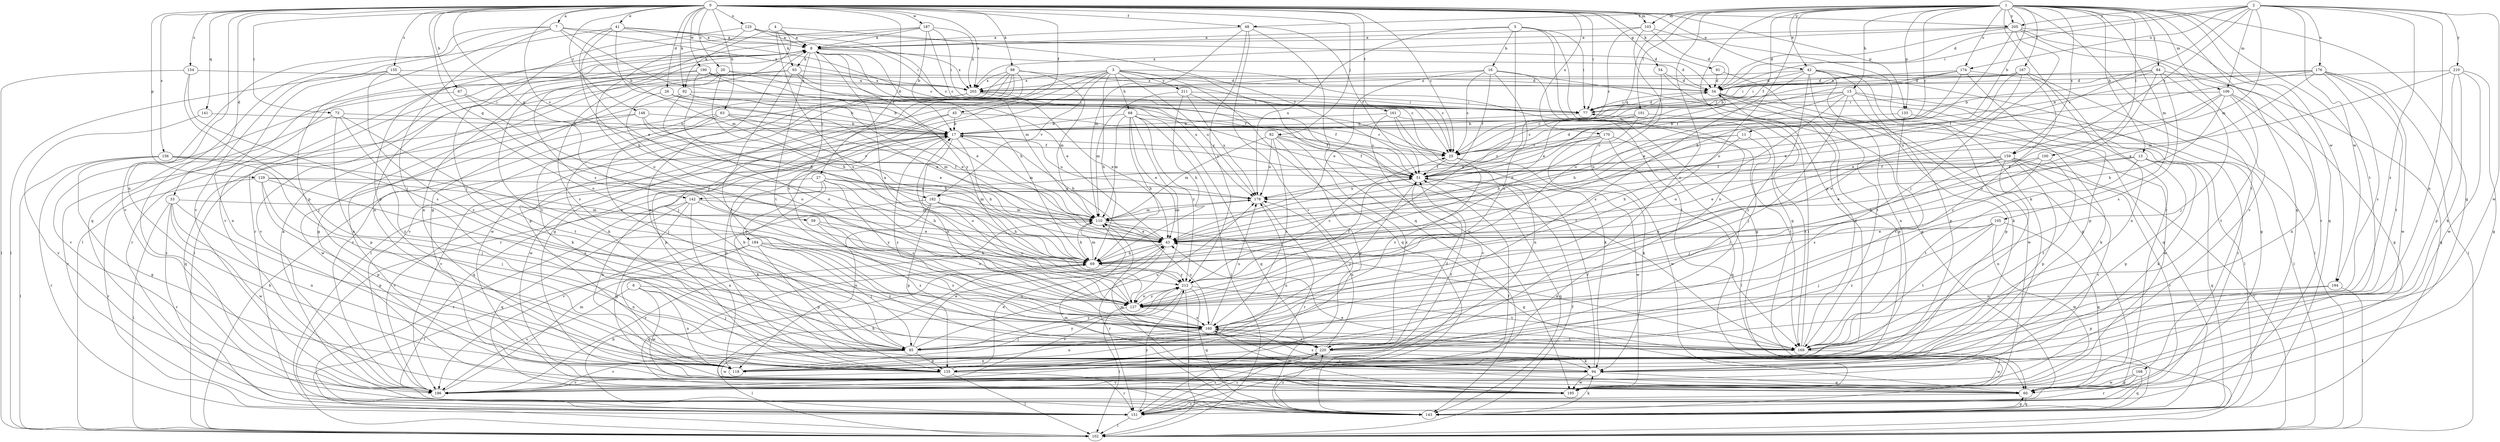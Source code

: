 strict digraph  {
0;
1;
2;
3;
4;
5;
6;
7;
8;
11;
13;
15;
16;
17;
20;
25;
26;
27;
33;
34;
41;
42;
43;
45;
48;
51;
54;
59;
60;
63;
67;
68;
69;
73;
77;
82;
84;
85;
88;
91;
92;
93;
94;
100;
101;
102;
103;
105;
106;
110;
118;
125;
127;
129;
133;
135;
141;
142;
143;
148;
151;
154;
155;
156;
159;
160;
161;
167;
168;
169;
170;
174;
176;
178;
182;
184;
186;
187;
190;
194;
195;
203;
205;
210;
211;
212;
220;
0 -> 7  [label=a];
0 -> 20  [label=c];
0 -> 25  [label=c];
0 -> 26  [label=d];
0 -> 27  [label=d];
0 -> 33  [label=d];
0 -> 41  [label=e];
0 -> 42  [label=e];
0 -> 45  [label=f];
0 -> 48  [label=f];
0 -> 54  [label=g];
0 -> 59  [label=g];
0 -> 63  [label=h];
0 -> 67  [label=h];
0 -> 73  [label=i];
0 -> 77  [label=i];
0 -> 82  [label=j];
0 -> 88  [label=k];
0 -> 91  [label=k];
0 -> 92  [label=k];
0 -> 103  [label=m];
0 -> 118  [label=n];
0 -> 125  [label=o];
0 -> 129  [label=p];
0 -> 133  [label=p];
0 -> 141  [label=q];
0 -> 142  [label=q];
0 -> 148  [label=r];
0 -> 154  [label=s];
0 -> 155  [label=s];
0 -> 156  [label=s];
0 -> 161  [label=t];
0 -> 170  [label=u];
0 -> 182  [label=v];
0 -> 187  [label=w];
0 -> 190  [label=w];
0 -> 203  [label=x];
0 -> 205  [label=y];
1 -> 11  [label=b];
1 -> 13  [label=b];
1 -> 15  [label=b];
1 -> 25  [label=c];
1 -> 42  [label=e];
1 -> 48  [label=f];
1 -> 51  [label=f];
1 -> 60  [label=g];
1 -> 84  [label=j];
1 -> 100  [label=l];
1 -> 101  [label=l];
1 -> 103  [label=m];
1 -> 105  [label=m];
1 -> 106  [label=m];
1 -> 127  [label=o];
1 -> 133  [label=p];
1 -> 135  [label=p];
1 -> 142  [label=q];
1 -> 143  [label=q];
1 -> 151  [label=r];
1 -> 159  [label=s];
1 -> 167  [label=t];
1 -> 168  [label=t];
1 -> 169  [label=t];
1 -> 174  [label=u];
1 -> 194  [label=w];
1 -> 205  [label=y];
1 -> 220  [label=z];
2 -> 34  [label=d];
2 -> 77  [label=i];
2 -> 106  [label=m];
2 -> 110  [label=m];
2 -> 118  [label=n];
2 -> 159  [label=s];
2 -> 174  [label=u];
2 -> 176  [label=u];
2 -> 182  [label=v];
2 -> 194  [label=w];
2 -> 195  [label=w];
2 -> 205  [label=y];
2 -> 210  [label=y];
2 -> 220  [label=z];
3 -> 68  [label=h];
3 -> 69  [label=h];
3 -> 102  [label=l];
3 -> 143  [label=q];
3 -> 151  [label=r];
3 -> 169  [label=t];
3 -> 178  [label=u];
3 -> 182  [label=v];
3 -> 184  [label=v];
3 -> 195  [label=w];
3 -> 203  [label=x];
3 -> 211  [label=y];
4 -> 8  [label=a];
4 -> 51  [label=f];
4 -> 60  [label=g];
4 -> 92  [label=k];
4 -> 93  [label=k];
4 -> 127  [label=o];
5 -> 8  [label=a];
5 -> 16  [label=b];
5 -> 77  [label=i];
5 -> 118  [label=n];
5 -> 143  [label=q];
5 -> 178  [label=u];
5 -> 212  [label=y];
6 -> 85  [label=j];
6 -> 118  [label=n];
6 -> 127  [label=o];
6 -> 186  [label=v];
6 -> 195  [label=w];
7 -> 8  [label=a];
7 -> 17  [label=b];
7 -> 51  [label=f];
7 -> 85  [label=j];
7 -> 135  [label=p];
7 -> 143  [label=q];
7 -> 186  [label=v];
7 -> 203  [label=x];
8 -> 34  [label=d];
8 -> 69  [label=h];
8 -> 93  [label=k];
8 -> 102  [label=l];
8 -> 110  [label=m];
8 -> 118  [label=n];
8 -> 151  [label=r];
8 -> 160  [label=s];
8 -> 169  [label=t];
8 -> 186  [label=v];
8 -> 203  [label=x];
8 -> 212  [label=y];
11 -> 25  [label=c];
11 -> 69  [label=h];
11 -> 85  [label=j];
11 -> 178  [label=u];
13 -> 43  [label=e];
13 -> 51  [label=f];
13 -> 94  [label=k];
13 -> 135  [label=p];
13 -> 143  [label=q];
13 -> 169  [label=t];
15 -> 25  [label=c];
15 -> 69  [label=h];
15 -> 77  [label=i];
15 -> 85  [label=j];
15 -> 102  [label=l];
15 -> 127  [label=o];
15 -> 135  [label=p];
15 -> 151  [label=r];
16 -> 25  [label=c];
16 -> 43  [label=e];
16 -> 51  [label=f];
16 -> 60  [label=g];
16 -> 127  [label=o];
16 -> 143  [label=q];
16 -> 203  [label=x];
17 -> 25  [label=c];
17 -> 69  [label=h];
17 -> 110  [label=m];
17 -> 127  [label=o];
17 -> 143  [label=q];
17 -> 178  [label=u];
17 -> 186  [label=v];
17 -> 220  [label=z];
20 -> 51  [label=f];
20 -> 60  [label=g];
20 -> 69  [label=h];
20 -> 160  [label=s];
20 -> 203  [label=x];
25 -> 51  [label=f];
25 -> 160  [label=s];
25 -> 195  [label=w];
26 -> 17  [label=b];
26 -> 43  [label=e];
26 -> 77  [label=i];
26 -> 127  [label=o];
27 -> 69  [label=h];
27 -> 94  [label=k];
27 -> 110  [label=m];
27 -> 118  [label=n];
27 -> 160  [label=s];
27 -> 178  [label=u];
27 -> 186  [label=v];
33 -> 102  [label=l];
33 -> 110  [label=m];
33 -> 118  [label=n];
33 -> 135  [label=p];
33 -> 151  [label=r];
33 -> 195  [label=w];
34 -> 77  [label=i];
34 -> 102  [label=l];
34 -> 135  [label=p];
34 -> 195  [label=w];
41 -> 8  [label=a];
41 -> 25  [label=c];
41 -> 43  [label=e];
41 -> 69  [label=h];
41 -> 77  [label=i];
41 -> 110  [label=m];
41 -> 186  [label=v];
42 -> 34  [label=d];
42 -> 60  [label=g];
42 -> 94  [label=k];
42 -> 118  [label=n];
42 -> 135  [label=p];
42 -> 160  [label=s];
42 -> 169  [label=t];
42 -> 203  [label=x];
42 -> 220  [label=z];
43 -> 17  [label=b];
43 -> 69  [label=h];
43 -> 151  [label=r];
43 -> 186  [label=v];
45 -> 17  [label=b];
45 -> 25  [label=c];
45 -> 135  [label=p];
45 -> 195  [label=w];
48 -> 8  [label=a];
48 -> 51  [label=f];
48 -> 110  [label=m];
48 -> 143  [label=q];
48 -> 186  [label=v];
48 -> 212  [label=y];
51 -> 34  [label=d];
51 -> 85  [label=j];
51 -> 143  [label=q];
51 -> 178  [label=u];
54 -> 34  [label=d];
54 -> 43  [label=e];
54 -> 60  [label=g];
59 -> 43  [label=e];
59 -> 127  [label=o];
59 -> 220  [label=z];
60 -> 43  [label=e];
60 -> 143  [label=q];
60 -> 151  [label=r];
60 -> 160  [label=s];
63 -> 17  [label=b];
63 -> 69  [label=h];
63 -> 85  [label=j];
63 -> 94  [label=k];
63 -> 110  [label=m];
63 -> 195  [label=w];
67 -> 77  [label=i];
67 -> 186  [label=v];
67 -> 212  [label=y];
68 -> 17  [label=b];
68 -> 43  [label=e];
68 -> 51  [label=f];
68 -> 69  [label=h];
68 -> 102  [label=l];
68 -> 110  [label=m];
68 -> 127  [label=o];
68 -> 143  [label=q];
68 -> 212  [label=y];
69 -> 110  [label=m];
69 -> 143  [label=q];
69 -> 212  [label=y];
73 -> 17  [label=b];
73 -> 135  [label=p];
73 -> 169  [label=t];
73 -> 186  [label=v];
73 -> 220  [label=z];
77 -> 17  [label=b];
77 -> 34  [label=d];
77 -> 169  [label=t];
82 -> 25  [label=c];
82 -> 51  [label=f];
82 -> 110  [label=m];
82 -> 135  [label=p];
82 -> 160  [label=s];
82 -> 178  [label=u];
82 -> 220  [label=z];
84 -> 17  [label=b];
84 -> 34  [label=d];
84 -> 77  [label=i];
84 -> 85  [label=j];
84 -> 127  [label=o];
84 -> 143  [label=q];
84 -> 160  [label=s];
85 -> 17  [label=b];
85 -> 43  [label=e];
85 -> 102  [label=l];
85 -> 135  [label=p];
85 -> 178  [label=u];
85 -> 186  [label=v];
85 -> 195  [label=w];
85 -> 212  [label=y];
88 -> 25  [label=c];
88 -> 60  [label=g];
88 -> 85  [label=j];
88 -> 110  [label=m];
88 -> 135  [label=p];
88 -> 186  [label=v];
88 -> 195  [label=w];
88 -> 203  [label=x];
91 -> 34  [label=d];
91 -> 60  [label=g];
92 -> 17  [label=b];
92 -> 43  [label=e];
92 -> 77  [label=i];
92 -> 118  [label=n];
92 -> 127  [label=o];
93 -> 25  [label=c];
93 -> 43  [label=e];
93 -> 102  [label=l];
93 -> 169  [label=t];
93 -> 186  [label=v];
93 -> 203  [label=x];
94 -> 8  [label=a];
94 -> 51  [label=f];
94 -> 60  [label=g];
94 -> 160  [label=s];
94 -> 186  [label=v];
94 -> 195  [label=w];
100 -> 51  [label=f];
100 -> 69  [label=h];
100 -> 160  [label=s];
100 -> 169  [label=t];
101 -> 17  [label=b];
101 -> 25  [label=c];
101 -> 43  [label=e];
101 -> 69  [label=h];
101 -> 195  [label=w];
102 -> 17  [label=b];
102 -> 51  [label=f];
103 -> 8  [label=a];
103 -> 25  [label=c];
103 -> 34  [label=d];
103 -> 94  [label=k];
103 -> 127  [label=o];
105 -> 43  [label=e];
105 -> 60  [label=g];
105 -> 85  [label=j];
105 -> 169  [label=t];
105 -> 195  [label=w];
105 -> 220  [label=z];
106 -> 43  [label=e];
106 -> 60  [label=g];
106 -> 69  [label=h];
106 -> 77  [label=i];
106 -> 118  [label=n];
106 -> 169  [label=t];
106 -> 178  [label=u];
110 -> 43  [label=e];
110 -> 60  [label=g];
110 -> 69  [label=h];
110 -> 160  [label=s];
110 -> 178  [label=u];
118 -> 8  [label=a];
118 -> 51  [label=f];
118 -> 178  [label=u];
118 -> 212  [label=y];
125 -> 8  [label=a];
125 -> 25  [label=c];
125 -> 34  [label=d];
125 -> 85  [label=j];
125 -> 127  [label=o];
127 -> 8  [label=a];
127 -> 102  [label=l];
127 -> 160  [label=s];
127 -> 212  [label=y];
129 -> 43  [label=e];
129 -> 85  [label=j];
129 -> 135  [label=p];
129 -> 151  [label=r];
129 -> 160  [label=s];
129 -> 178  [label=u];
133 -> 17  [label=b];
133 -> 94  [label=k];
133 -> 169  [label=t];
135 -> 17  [label=b];
135 -> 43  [label=e];
135 -> 102  [label=l];
135 -> 151  [label=r];
135 -> 186  [label=v];
141 -> 17  [label=b];
141 -> 186  [label=v];
142 -> 60  [label=g];
142 -> 110  [label=m];
142 -> 118  [label=n];
142 -> 143  [label=q];
142 -> 151  [label=r];
142 -> 212  [label=y];
143 -> 8  [label=a];
143 -> 60  [label=g];
143 -> 94  [label=k];
143 -> 110  [label=m];
143 -> 220  [label=z];
148 -> 17  [label=b];
148 -> 43  [label=e];
148 -> 51  [label=f];
148 -> 143  [label=q];
148 -> 151  [label=r];
151 -> 51  [label=f];
151 -> 69  [label=h];
151 -> 102  [label=l];
151 -> 212  [label=y];
151 -> 220  [label=z];
154 -> 85  [label=j];
154 -> 102  [label=l];
154 -> 160  [label=s];
154 -> 203  [label=x];
155 -> 34  [label=d];
155 -> 102  [label=l];
155 -> 118  [label=n];
155 -> 127  [label=o];
155 -> 220  [label=z];
156 -> 51  [label=f];
156 -> 60  [label=g];
156 -> 85  [label=j];
156 -> 102  [label=l];
156 -> 127  [label=o];
156 -> 151  [label=r];
159 -> 43  [label=e];
159 -> 51  [label=f];
159 -> 85  [label=j];
159 -> 102  [label=l];
159 -> 118  [label=n];
159 -> 127  [label=o];
159 -> 135  [label=p];
159 -> 151  [label=r];
159 -> 186  [label=v];
160 -> 17  [label=b];
160 -> 85  [label=j];
160 -> 118  [label=n];
160 -> 169  [label=t];
160 -> 178  [label=u];
160 -> 195  [label=w];
160 -> 220  [label=z];
161 -> 17  [label=b];
161 -> 94  [label=k];
161 -> 118  [label=n];
161 -> 169  [label=t];
161 -> 186  [label=v];
167 -> 43  [label=e];
167 -> 77  [label=i];
167 -> 102  [label=l];
167 -> 127  [label=o];
167 -> 203  [label=x];
167 -> 220  [label=z];
168 -> 60  [label=g];
168 -> 143  [label=q];
168 -> 151  [label=r];
168 -> 195  [label=w];
169 -> 34  [label=d];
169 -> 43  [label=e];
169 -> 77  [label=i];
169 -> 195  [label=w];
170 -> 25  [label=c];
170 -> 94  [label=k];
170 -> 102  [label=l];
170 -> 143  [label=q];
170 -> 178  [label=u];
170 -> 195  [label=w];
174 -> 17  [label=b];
174 -> 34  [label=d];
174 -> 43  [label=e];
174 -> 51  [label=f];
174 -> 118  [label=n];
174 -> 135  [label=p];
176 -> 17  [label=b];
176 -> 43  [label=e];
176 -> 51  [label=f];
176 -> 102  [label=l];
176 -> 160  [label=s];
176 -> 169  [label=t];
176 -> 195  [label=w];
176 -> 203  [label=x];
178 -> 110  [label=m];
178 -> 151  [label=r];
182 -> 69  [label=h];
182 -> 110  [label=m];
182 -> 118  [label=n];
182 -> 127  [label=o];
182 -> 135  [label=p];
182 -> 186  [label=v];
184 -> 69  [label=h];
184 -> 85  [label=j];
184 -> 102  [label=l];
184 -> 118  [label=n];
184 -> 135  [label=p];
184 -> 160  [label=s];
184 -> 220  [label=z];
186 -> 110  [label=m];
187 -> 8  [label=a];
187 -> 17  [label=b];
187 -> 25  [label=c];
187 -> 77  [label=i];
187 -> 135  [label=p];
187 -> 160  [label=s];
187 -> 203  [label=x];
190 -> 34  [label=d];
190 -> 43  [label=e];
190 -> 69  [label=h];
190 -> 151  [label=r];
190 -> 169  [label=t];
190 -> 178  [label=u];
194 -> 102  [label=l];
194 -> 127  [label=o];
194 -> 135  [label=p];
195 -> 69  [label=h];
195 -> 110  [label=m];
203 -> 43  [label=e];
203 -> 51  [label=f];
203 -> 77  [label=i];
203 -> 94  [label=k];
203 -> 186  [label=v];
205 -> 8  [label=a];
205 -> 34  [label=d];
205 -> 69  [label=h];
205 -> 85  [label=j];
205 -> 143  [label=q];
205 -> 151  [label=r];
205 -> 186  [label=v];
205 -> 203  [label=x];
210 -> 34  [label=d];
210 -> 60  [label=g];
210 -> 94  [label=k];
210 -> 110  [label=m];
210 -> 135  [label=p];
210 -> 195  [label=w];
211 -> 69  [label=h];
211 -> 77  [label=i];
211 -> 110  [label=m];
211 -> 169  [label=t];
211 -> 178  [label=u];
212 -> 25  [label=c];
212 -> 51  [label=f];
212 -> 102  [label=l];
212 -> 127  [label=o];
212 -> 143  [label=q];
212 -> 169  [label=t];
212 -> 186  [label=v];
220 -> 51  [label=f];
220 -> 94  [label=k];
220 -> 118  [label=n];
220 -> 151  [label=r];
220 -> 178  [label=u];
}

